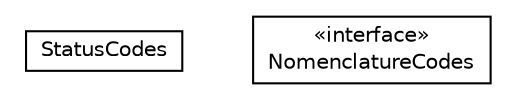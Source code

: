 #!/usr/local/bin/dot
#
# Class diagram 
# Generated by UMLGraph version R5_6-24-gf6e263 (http://www.umlgraph.org/)
#

digraph G {
	edge [fontname="Helvetica",fontsize=10,labelfontname="Helvetica",labelfontsize=10];
	node [fontname="Helvetica",fontsize=10,shape=plaintext];
	nodesep=0.25;
	ranksep=0.5;
	// org.universAAL.lddi.lib.ieeex73std.x73.nomenclature.StatusCodes
	c11000 [label=<<table title="org.universAAL.lddi.lib.ieeex73std.x73.nomenclature.StatusCodes" border="0" cellborder="1" cellspacing="0" cellpadding="2" port="p" href="./StatusCodes.html">
		<tr><td><table border="0" cellspacing="0" cellpadding="1">
<tr><td align="center" balign="center"> StatusCodes </td></tr>
		</table></td></tr>
		</table>>, URL="./StatusCodes.html", fontname="Helvetica", fontcolor="black", fontsize=10.0];
	// org.universAAL.lddi.lib.ieeex73std.x73.nomenclature.NomenclatureCodes
	c11001 [label=<<table title="org.universAAL.lddi.lib.ieeex73std.x73.nomenclature.NomenclatureCodes" border="0" cellborder="1" cellspacing="0" cellpadding="2" port="p" href="./NomenclatureCodes.html">
		<tr><td><table border="0" cellspacing="0" cellpadding="1">
<tr><td align="center" balign="center"> &#171;interface&#187; </td></tr>
<tr><td align="center" balign="center"> NomenclatureCodes </td></tr>
		</table></td></tr>
		</table>>, URL="./NomenclatureCodes.html", fontname="Helvetica", fontcolor="black", fontsize=10.0];
}

